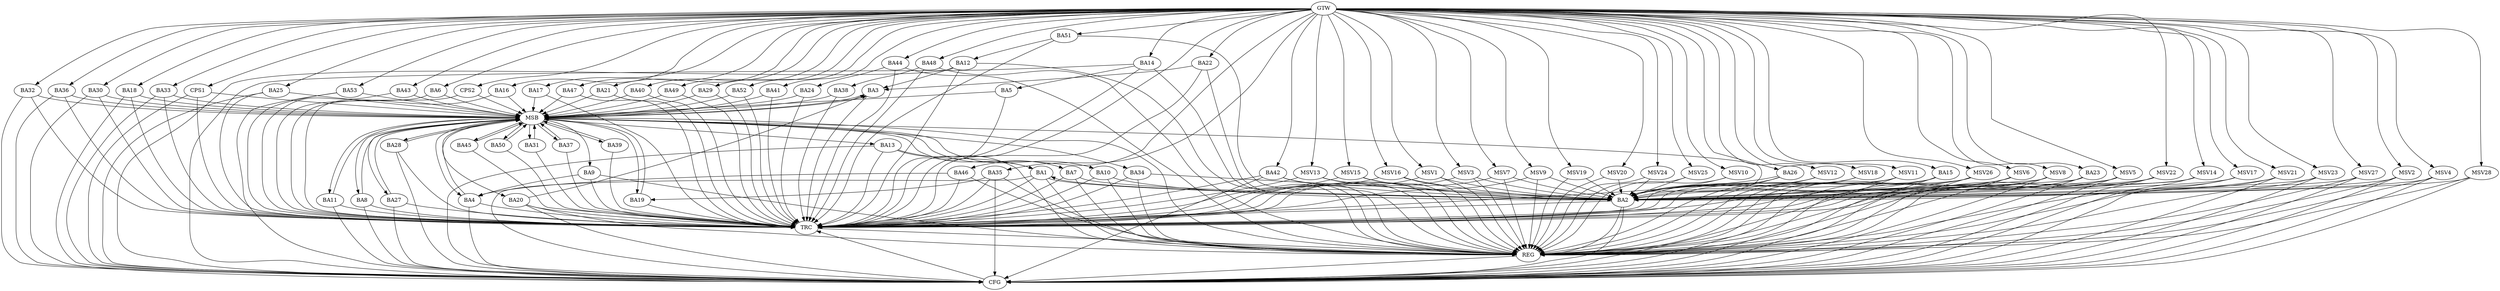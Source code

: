 strict digraph G {
  BA1 [ label="BA1" ];
  BA2 [ label="BA2" ];
  BA3 [ label="BA3" ];
  BA4 [ label="BA4" ];
  BA5 [ label="BA5" ];
  BA6 [ label="BA6" ];
  BA7 [ label="BA7" ];
  BA8 [ label="BA8" ];
  BA9 [ label="BA9" ];
  BA10 [ label="BA10" ];
  BA11 [ label="BA11" ];
  BA12 [ label="BA12" ];
  BA13 [ label="BA13" ];
  BA14 [ label="BA14" ];
  BA15 [ label="BA15" ];
  BA16 [ label="BA16" ];
  BA17 [ label="BA17" ];
  BA18 [ label="BA18" ];
  BA19 [ label="BA19" ];
  BA20 [ label="BA20" ];
  BA21 [ label="BA21" ];
  BA22 [ label="BA22" ];
  BA23 [ label="BA23" ];
  BA24 [ label="BA24" ];
  BA25 [ label="BA25" ];
  BA26 [ label="BA26" ];
  BA27 [ label="BA27" ];
  BA28 [ label="BA28" ];
  BA29 [ label="BA29" ];
  BA30 [ label="BA30" ];
  BA31 [ label="BA31" ];
  BA32 [ label="BA32" ];
  BA33 [ label="BA33" ];
  BA34 [ label="BA34" ];
  BA35 [ label="BA35" ];
  BA36 [ label="BA36" ];
  BA37 [ label="BA37" ];
  BA38 [ label="BA38" ];
  BA39 [ label="BA39" ];
  BA40 [ label="BA40" ];
  BA41 [ label="BA41" ];
  BA42 [ label="BA42" ];
  BA43 [ label="BA43" ];
  BA44 [ label="BA44" ];
  BA45 [ label="BA45" ];
  BA46 [ label="BA46" ];
  BA47 [ label="BA47" ];
  BA48 [ label="BA48" ];
  BA49 [ label="BA49" ];
  BA50 [ label="BA50" ];
  BA51 [ label="BA51" ];
  BA52 [ label="BA52" ];
  BA53 [ label="BA53" ];
  CPS1 [ label="CPS1" ];
  CPS2 [ label="CPS2" ];
  GTW [ label="GTW" ];
  REG [ label="REG" ];
  MSB [ label="MSB" ];
  CFG [ label="CFG" ];
  TRC [ label="TRC" ];
  MSV1 [ label="MSV1" ];
  MSV2 [ label="MSV2" ];
  MSV3 [ label="MSV3" ];
  MSV4 [ label="MSV4" ];
  MSV5 [ label="MSV5" ];
  MSV6 [ label="MSV6" ];
  MSV7 [ label="MSV7" ];
  MSV8 [ label="MSV8" ];
  MSV9 [ label="MSV9" ];
  MSV10 [ label="MSV10" ];
  MSV11 [ label="MSV11" ];
  MSV12 [ label="MSV12" ];
  MSV13 [ label="MSV13" ];
  MSV14 [ label="MSV14" ];
  MSV15 [ label="MSV15" ];
  MSV16 [ label="MSV16" ];
  MSV17 [ label="MSV17" ];
  MSV18 [ label="MSV18" ];
  MSV19 [ label="MSV19" ];
  MSV20 [ label="MSV20" ];
  MSV21 [ label="MSV21" ];
  MSV22 [ label="MSV22" ];
  MSV23 [ label="MSV23" ];
  MSV24 [ label="MSV24" ];
  MSV25 [ label="MSV25" ];
  MSV26 [ label="MSV26" ];
  MSV27 [ label="MSV27" ];
  MSV28 [ label="MSV28" ];
  BA1 -> BA2;
  BA2 -> BA1;
  BA7 -> BA2;
  BA9 -> BA4;
  BA10 -> BA2;
  BA12 -> BA3;
  BA13 -> BA1;
  BA14 -> BA5;
  BA15 -> BA2;
  BA20 -> BA3;
  BA22 -> BA3;
  BA23 -> BA2;
  BA26 -> BA2;
  BA34 -> BA2;
  BA35 -> BA19;
  BA42 -> BA2;
  BA44 -> BA24;
  BA46 -> BA4;
  BA48 -> BA38;
  BA51 -> BA12;
  GTW -> BA6;
  GTW -> BA14;
  GTW -> BA15;
  GTW -> BA16;
  GTW -> BA17;
  GTW -> BA18;
  GTW -> BA21;
  GTW -> BA22;
  GTW -> BA23;
  GTW -> BA25;
  GTW -> BA26;
  GTW -> BA29;
  GTW -> BA30;
  GTW -> BA32;
  GTW -> BA33;
  GTW -> BA35;
  GTW -> BA36;
  GTW -> BA40;
  GTW -> BA41;
  GTW -> BA42;
  GTW -> BA43;
  GTW -> BA44;
  GTW -> BA46;
  GTW -> BA47;
  GTW -> BA48;
  GTW -> BA49;
  GTW -> BA51;
  GTW -> BA52;
  GTW -> BA53;
  GTW -> CPS1;
  GTW -> CPS2;
  BA1 -> REG;
  BA2 -> REG;
  BA7 -> REG;
  BA9 -> REG;
  BA10 -> REG;
  BA12 -> REG;
  BA13 -> REG;
  BA14 -> REG;
  BA15 -> REG;
  BA20 -> REG;
  BA22 -> REG;
  BA23 -> REG;
  BA26 -> REG;
  BA34 -> REG;
  BA35 -> REG;
  BA42 -> REG;
  BA44 -> REG;
  BA46 -> REG;
  BA48 -> REG;
  BA51 -> REG;
  BA3 -> MSB;
  MSB -> BA2;
  MSB -> REG;
  BA4 -> MSB;
  MSB -> BA3;
  BA5 -> MSB;
  BA6 -> MSB;
  BA8 -> MSB;
  BA11 -> MSB;
  BA16 -> MSB;
  MSB -> BA4;
  BA17 -> MSB;
  MSB -> BA1;
  BA18 -> MSB;
  MSB -> BA8;
  BA19 -> MSB;
  BA21 -> MSB;
  BA24 -> MSB;
  MSB -> BA10;
  BA25 -> MSB;
  BA27 -> MSB;
  MSB -> BA20;
  BA28 -> MSB;
  BA29 -> MSB;
  MSB -> BA7;
  BA30 -> MSB;
  MSB -> BA19;
  BA31 -> MSB;
  MSB -> BA9;
  BA32 -> MSB;
  BA33 -> MSB;
  MSB -> BA28;
  BA36 -> MSB;
  BA37 -> MSB;
  MSB -> BA13;
  BA38 -> MSB;
  BA39 -> MSB;
  BA40 -> MSB;
  BA41 -> MSB;
  BA43 -> MSB;
  BA45 -> MSB;
  BA47 -> MSB;
  BA49 -> MSB;
  BA50 -> MSB;
  MSB -> BA34;
  BA52 -> MSB;
  MSB -> BA39;
  BA53 -> MSB;
  MSB -> BA45;
  CPS1 -> MSB;
  MSB -> BA27;
  MSB -> BA50;
  MSB -> BA11;
  CPS2 -> MSB;
  MSB -> BA37;
  MSB -> BA31;
  BA53 -> CFG;
  BA8 -> CFG;
  BA11 -> CFG;
  BA35 -> CFG;
  CPS1 -> CFG;
  BA25 -> CFG;
  BA27 -> CFG;
  BA15 -> CFG;
  BA33 -> CFG;
  BA42 -> CFG;
  BA14 -> CFG;
  BA32 -> CFG;
  BA28 -> CFG;
  BA36 -> CFG;
  BA12 -> CFG;
  BA4 -> CFG;
  BA2 -> CFG;
  BA1 -> CFG;
  BA13 -> CFG;
  BA18 -> CFG;
  BA23 -> CFG;
  BA30 -> CFG;
  BA20 -> CFG;
  REG -> CFG;
  BA1 -> TRC;
  BA2 -> TRC;
  BA3 -> TRC;
  BA4 -> TRC;
  BA5 -> TRC;
  BA6 -> TRC;
  BA7 -> TRC;
  BA8 -> TRC;
  BA9 -> TRC;
  BA10 -> TRC;
  BA11 -> TRC;
  BA12 -> TRC;
  BA13 -> TRC;
  BA14 -> TRC;
  BA15 -> TRC;
  BA16 -> TRC;
  BA17 -> TRC;
  BA18 -> TRC;
  BA19 -> TRC;
  BA20 -> TRC;
  BA21 -> TRC;
  BA22 -> TRC;
  BA23 -> TRC;
  BA24 -> TRC;
  BA25 -> TRC;
  BA26 -> TRC;
  BA27 -> TRC;
  BA28 -> TRC;
  BA29 -> TRC;
  BA30 -> TRC;
  BA31 -> TRC;
  BA32 -> TRC;
  BA33 -> TRC;
  BA34 -> TRC;
  BA35 -> TRC;
  BA36 -> TRC;
  BA37 -> TRC;
  BA38 -> TRC;
  BA39 -> TRC;
  BA40 -> TRC;
  BA41 -> TRC;
  BA42 -> TRC;
  BA43 -> TRC;
  BA44 -> TRC;
  BA45 -> TRC;
  BA46 -> TRC;
  BA47 -> TRC;
  BA48 -> TRC;
  BA49 -> TRC;
  BA50 -> TRC;
  BA51 -> TRC;
  BA52 -> TRC;
  BA53 -> TRC;
  CPS1 -> TRC;
  CPS2 -> TRC;
  GTW -> TRC;
  CFG -> TRC;
  TRC -> REG;
  MSV1 -> BA2;
  MSV2 -> BA2;
  GTW -> MSV1;
  MSV1 -> REG;
  MSV1 -> TRC;
  GTW -> MSV2;
  MSV2 -> REG;
  MSV2 -> CFG;
  MSV3 -> BA2;
  MSV4 -> BA2;
  GTW -> MSV3;
  MSV3 -> REG;
  MSV3 -> TRC;
  GTW -> MSV4;
  MSV4 -> REG;
  MSV4 -> CFG;
  MSV5 -> BA2;
  MSV6 -> BA2;
  GTW -> MSV5;
  MSV5 -> REG;
  MSV5 -> TRC;
  MSV5 -> CFG;
  GTW -> MSV6;
  MSV6 -> REG;
  MSV6 -> TRC;
  MSV6 -> CFG;
  MSV7 -> BA2;
  MSV8 -> BA2;
  MSV9 -> BA2;
  GTW -> MSV7;
  MSV7 -> REG;
  MSV7 -> TRC;
  GTW -> MSV8;
  MSV8 -> REG;
  MSV8 -> TRC;
  MSV8 -> CFG;
  GTW -> MSV9;
  MSV9 -> REG;
  MSV9 -> TRC;
  MSV10 -> BA2;
  MSV11 -> BA2;
  MSV12 -> BA2;
  MSV13 -> BA2;
  GTW -> MSV10;
  MSV10 -> REG;
  GTW -> MSV11;
  MSV11 -> REG;
  MSV11 -> TRC;
  MSV11 -> CFG;
  GTW -> MSV12;
  MSV12 -> REG;
  GTW -> MSV13;
  MSV13 -> REG;
  MSV13 -> TRC;
  MSV14 -> BA2;
  GTW -> MSV14;
  MSV14 -> REG;
  MSV14 -> CFG;
  MSV15 -> BA2;
  MSV16 -> BA2;
  GTW -> MSV15;
  MSV15 -> REG;
  MSV15 -> TRC;
  GTW -> MSV16;
  MSV16 -> REG;
  MSV16 -> TRC;
  MSV17 -> BA2;
  GTW -> MSV17;
  MSV17 -> REG;
  MSV17 -> CFG;
  MSV18 -> BA2;
  MSV19 -> BA2;
  GTW -> MSV18;
  MSV18 -> REG;
  GTW -> MSV19;
  MSV19 -> REG;
  MSV20 -> BA2;
  MSV21 -> BA2;
  GTW -> MSV20;
  MSV20 -> REG;
  GTW -> MSV21;
  MSV21 -> REG;
  MSV21 -> CFG;
  MSV22 -> BA2;
  GTW -> MSV22;
  MSV22 -> REG;
  MSV22 -> TRC;
  MSV22 -> CFG;
  MSV23 -> BA2;
  MSV24 -> BA2;
  MSV25 -> BA2;
  GTW -> MSV23;
  MSV23 -> REG;
  MSV23 -> CFG;
  GTW -> MSV24;
  MSV24 -> REG;
  GTW -> MSV25;
  MSV25 -> REG;
  MSV26 -> BA2;
  MSV27 -> BA2;
  GTW -> MSV26;
  MSV26 -> REG;
  MSV26 -> TRC;
  MSV26 -> CFG;
  GTW -> MSV27;
  MSV27 -> REG;
  MSV27 -> CFG;
  MSV28 -> BA2;
  GTW -> MSV28;
  MSV28 -> REG;
  MSV28 -> CFG;
}
